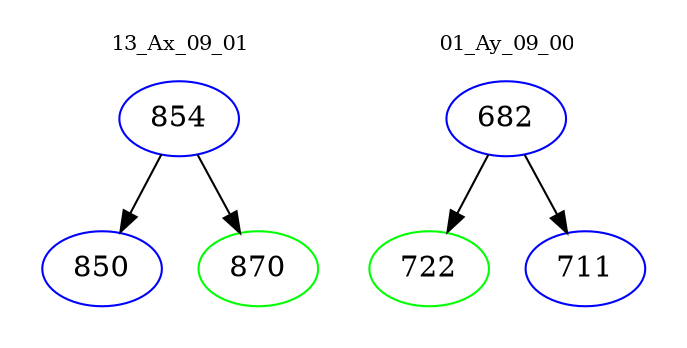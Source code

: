 digraph{
subgraph cluster_0 {
color = white
label = "13_Ax_09_01";
fontsize=10;
T0_854 [label="854", color="blue"]
T0_854 -> T0_850 [color="black"]
T0_850 [label="850", color="blue"]
T0_854 -> T0_870 [color="black"]
T0_870 [label="870", color="green"]
}
subgraph cluster_1 {
color = white
label = "01_Ay_09_00";
fontsize=10;
T1_682 [label="682", color="blue"]
T1_682 -> T1_722 [color="black"]
T1_722 [label="722", color="green"]
T1_682 -> T1_711 [color="black"]
T1_711 [label="711", color="blue"]
}
}
